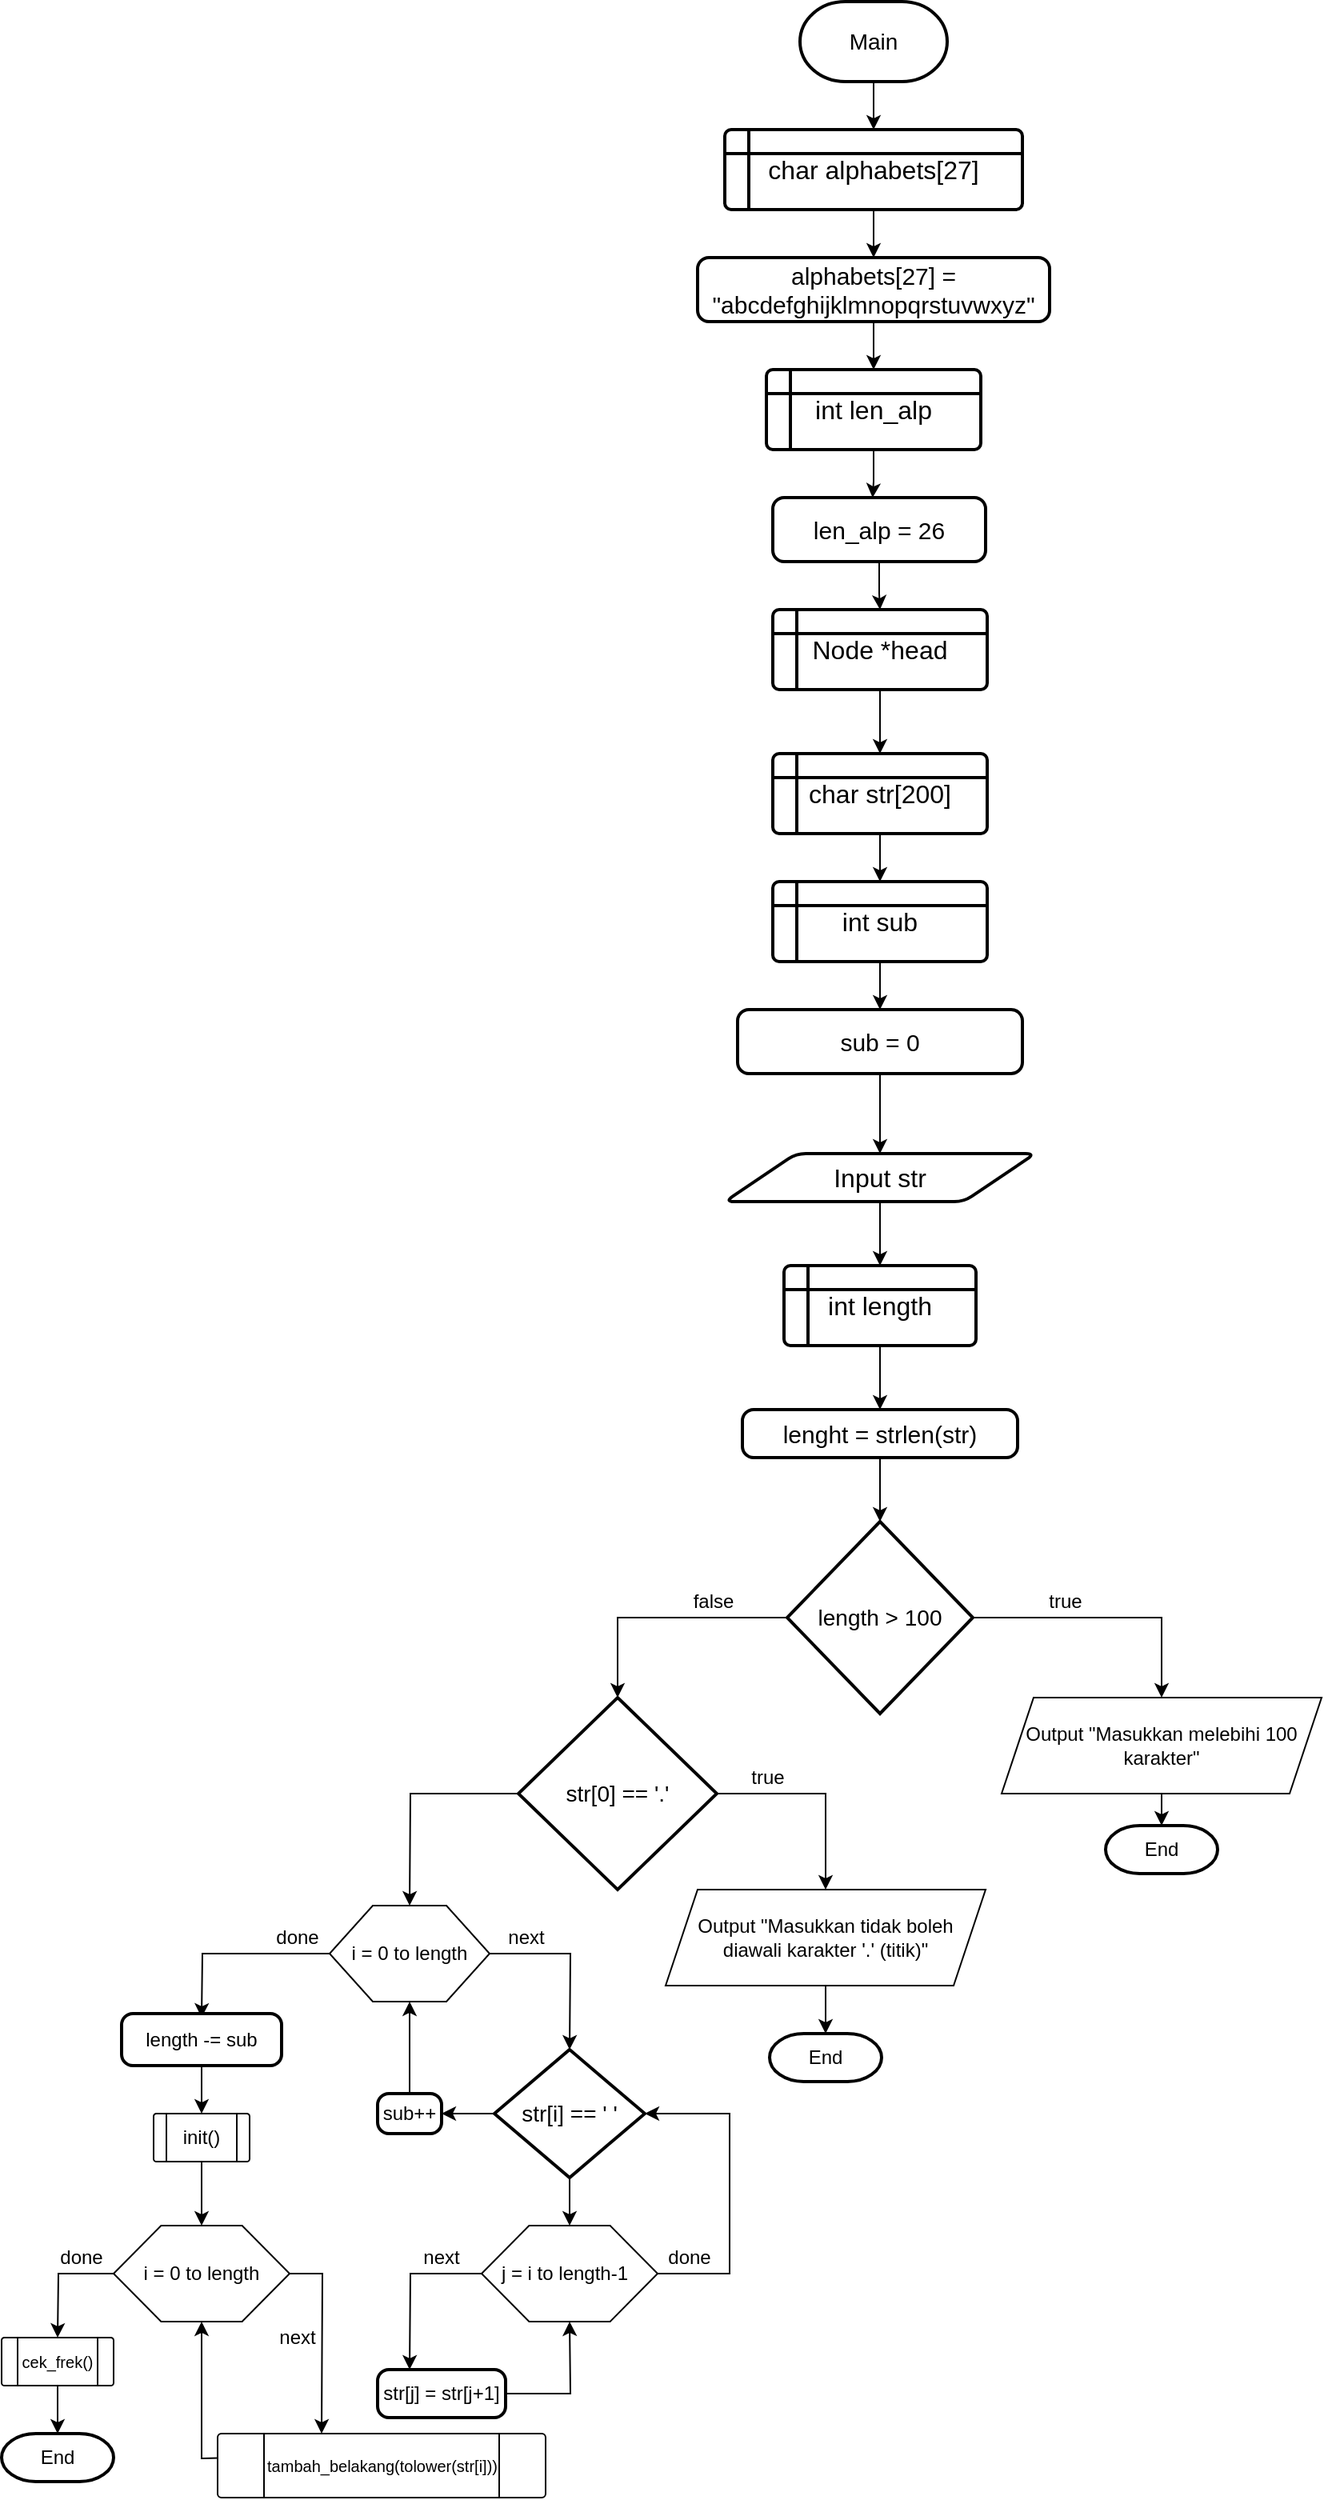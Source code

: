 <mxfile version="14.9.3" type="device"><diagram id="C5RBs43oDa-KdzZeNtuy" name="Page-1"><mxGraphModel dx="1927" dy="1599" grid="1" gridSize="10" guides="1" tooltips="1" connect="1" arrows="1" fold="1" page="1" pageScale="1" pageWidth="827" pageHeight="1169" math="0" shadow="0"><root><mxCell id="WIyWlLk6GJQsqaUBKTNV-0"/><mxCell id="WIyWlLk6GJQsqaUBKTNV-1" parent="WIyWlLk6GJQsqaUBKTNV-0"/><mxCell id="atIX-E4bU0-wylJhvgya-6" style="edgeStyle=orthogonalEdgeStyle;rounded=0;orthogonalLoop=1;jettySize=auto;html=1;entryX=0.5;entryY=0;entryDx=0;entryDy=0;" parent="WIyWlLk6GJQsqaUBKTNV-1" source="atIX-E4bU0-wylJhvgya-4" edge="1"><mxGeometry relative="1" as="geometry"><mxPoint x="39" y="-20" as="targetPoint"/></mxGeometry></mxCell><mxCell id="atIX-E4bU0-wylJhvgya-4" value="&lt;font style=&quot;font-size: 16px&quot;&gt;Input str&lt;/font&gt;" style="shape=parallelogram;html=1;strokeWidth=2;perimeter=parallelogramPerimeter;whiteSpace=wrap;rounded=1;arcSize=12;size=0.23;" parent="WIyWlLk6GJQsqaUBKTNV-1" vertex="1"><mxGeometry x="-58" y="-90" width="194" height="30" as="geometry"/></mxCell><mxCell id="atIX-E4bU0-wylJhvgya-10" style="edgeStyle=orthogonalEdgeStyle;rounded=0;orthogonalLoop=1;jettySize=auto;html=1;entryX=0.5;entryY=0;entryDx=0;entryDy=0;" parent="WIyWlLk6GJQsqaUBKTNV-1" source="atIX-E4bU0-wylJhvgya-8" target="atIX-E4bU0-wylJhvgya-9" edge="1"><mxGeometry relative="1" as="geometry"/></mxCell><mxCell id="atIX-E4bU0-wylJhvgya-8" value="&lt;font style=&quot;font-size: 16px&quot;&gt;int length&lt;/font&gt;" style="shape=internalStorage;whiteSpace=wrap;html=1;dx=15;dy=15;rounded=1;arcSize=8;strokeWidth=2;" parent="WIyWlLk6GJQsqaUBKTNV-1" vertex="1"><mxGeometry x="-21" y="-20" width="120" height="50" as="geometry"/></mxCell><mxCell id="atIX-E4bU0-wylJhvgya-12" style="edgeStyle=orthogonalEdgeStyle;rounded=0;orthogonalLoop=1;jettySize=auto;html=1;entryX=0.5;entryY=0;entryDx=0;entryDy=0;entryPerimeter=0;" parent="WIyWlLk6GJQsqaUBKTNV-1" source="atIX-E4bU0-wylJhvgya-9" target="atIX-E4bU0-wylJhvgya-11" edge="1"><mxGeometry relative="1" as="geometry"/></mxCell><mxCell id="atIX-E4bU0-wylJhvgya-9" value="&lt;font style=&quot;font-size: 15px&quot;&gt;lenght = strlen(str)&lt;/font&gt;" style="rounded=1;whiteSpace=wrap;html=1;absoluteArcSize=1;arcSize=14;strokeWidth=2;" parent="WIyWlLk6GJQsqaUBKTNV-1" vertex="1"><mxGeometry x="-47" y="70" width="172" height="30" as="geometry"/></mxCell><mxCell id="atIX-E4bU0-wylJhvgya-13" style="edgeStyle=orthogonalEdgeStyle;rounded=0;orthogonalLoop=1;jettySize=auto;html=1;" parent="WIyWlLk6GJQsqaUBKTNV-1" source="atIX-E4bU0-wylJhvgya-11" edge="1"><mxGeometry relative="1" as="geometry"><mxPoint x="215" y="250" as="targetPoint"/><Array as="points"><mxPoint x="215" y="200"/></Array></mxGeometry></mxCell><mxCell id="atIX-E4bU0-wylJhvgya-17" style="edgeStyle=orthogonalEdgeStyle;rounded=0;orthogonalLoop=1;jettySize=auto;html=1;" parent="WIyWlLk6GJQsqaUBKTNV-1" source="atIX-E4bU0-wylJhvgya-11" edge="1"><mxGeometry relative="1" as="geometry"><mxPoint x="-125" y="250.0" as="targetPoint"/><Array as="points"><mxPoint x="-125" y="200"/></Array></mxGeometry></mxCell><mxCell id="atIX-E4bU0-wylJhvgya-11" value="&lt;font style=&quot;font-size: 14px&quot;&gt;length &amp;gt; 100&lt;/font&gt;" style="strokeWidth=2;html=1;shape=mxgraph.flowchart.decision;whiteSpace=wrap;" parent="WIyWlLk6GJQsqaUBKTNV-1" vertex="1"><mxGeometry x="-19" y="140" width="116" height="120" as="geometry"/></mxCell><mxCell id="atIX-E4bU0-wylJhvgya-14" value="true" style="text;html=1;strokeColor=none;fillColor=none;align=center;verticalAlign=middle;whiteSpace=wrap;rounded=0;" parent="WIyWlLk6GJQsqaUBKTNV-1" vertex="1"><mxGeometry x="135" y="180.0" width="40" height="20" as="geometry"/></mxCell><mxCell id="atIX-E4bU0-wylJhvgya-15" value="false" style="text;html=1;strokeColor=none;fillColor=none;align=center;verticalAlign=middle;whiteSpace=wrap;rounded=0;" parent="WIyWlLk6GJQsqaUBKTNV-1" vertex="1"><mxGeometry x="-85" y="180.0" width="40" height="20" as="geometry"/></mxCell><mxCell id="atIX-E4bU0-wylJhvgya-24" style="edgeStyle=orthogonalEdgeStyle;rounded=0;orthogonalLoop=1;jettySize=auto;html=1;entryX=0.5;entryY=0;entryDx=0;entryDy=0;entryPerimeter=0;" parent="WIyWlLk6GJQsqaUBKTNV-1" source="atIX-E4bU0-wylJhvgya-16" target="atIX-E4bU0-wylJhvgya-23" edge="1"><mxGeometry relative="1" as="geometry"/></mxCell><mxCell id="atIX-E4bU0-wylJhvgya-16" value="Output &quot;Masukkan melebihi 100 karakter&quot;" style="shape=parallelogram;perimeter=parallelogramPerimeter;whiteSpace=wrap;html=1;fixedSize=1;" parent="WIyWlLk6GJQsqaUBKTNV-1" vertex="1"><mxGeometry x="115" y="250" width="200" height="60" as="geometry"/></mxCell><mxCell id="atIX-E4bU0-wylJhvgya-21" style="edgeStyle=orthogonalEdgeStyle;rounded=0;orthogonalLoop=1;jettySize=auto;html=1;" parent="WIyWlLk6GJQsqaUBKTNV-1" source="atIX-E4bU0-wylJhvgya-19" edge="1"><mxGeometry relative="1" as="geometry"><mxPoint x="5" y="370" as="targetPoint"/><Array as="points"><mxPoint x="5" y="310"/></Array></mxGeometry></mxCell><mxCell id="atIX-E4bU0-wylJhvgya-28" style="edgeStyle=orthogonalEdgeStyle;rounded=0;orthogonalLoop=1;jettySize=auto;html=1;" parent="WIyWlLk6GJQsqaUBKTNV-1" source="atIX-E4bU0-wylJhvgya-19" edge="1"><mxGeometry relative="1" as="geometry"><mxPoint x="-255" y="380" as="targetPoint"/></mxGeometry></mxCell><mxCell id="atIX-E4bU0-wylJhvgya-19" value="&lt;font style=&quot;font-size: 14px&quot;&gt;str[0] == '.'&lt;/font&gt;" style="strokeWidth=2;html=1;shape=mxgraph.flowchart.decision;whiteSpace=wrap;" parent="WIyWlLk6GJQsqaUBKTNV-1" vertex="1"><mxGeometry x="-187" y="250" width="124" height="120" as="geometry"/></mxCell><mxCell id="atIX-E4bU0-wylJhvgya-26" style="edgeStyle=orthogonalEdgeStyle;rounded=0;orthogonalLoop=1;jettySize=auto;html=1;" parent="WIyWlLk6GJQsqaUBKTNV-1" source="atIX-E4bU0-wylJhvgya-22" target="atIX-E4bU0-wylJhvgya-25" edge="1"><mxGeometry relative="1" as="geometry"/></mxCell><mxCell id="atIX-E4bU0-wylJhvgya-22" value="Output&amp;nbsp;&quot;Masukkan tidak boleh diawali karakter '.' (titik)&quot;" style="shape=parallelogram;perimeter=parallelogramPerimeter;whiteSpace=wrap;html=1;fixedSize=1;" parent="WIyWlLk6GJQsqaUBKTNV-1" vertex="1"><mxGeometry x="-95" y="370" width="200" height="60" as="geometry"/></mxCell><mxCell id="atIX-E4bU0-wylJhvgya-23" value="End" style="strokeWidth=2;html=1;shape=mxgraph.flowchart.terminator;whiteSpace=wrap;" parent="WIyWlLk6GJQsqaUBKTNV-1" vertex="1"><mxGeometry x="180" y="330" width="70" height="30" as="geometry"/></mxCell><mxCell id="atIX-E4bU0-wylJhvgya-25" value="End" style="strokeWidth=2;html=1;shape=mxgraph.flowchart.terminator;whiteSpace=wrap;" parent="WIyWlLk6GJQsqaUBKTNV-1" vertex="1"><mxGeometry x="-30" y="460" width="70" height="30" as="geometry"/></mxCell><mxCell id="atIX-E4bU0-wylJhvgya-27" value="true" style="text;html=1;strokeColor=none;fillColor=none;align=center;verticalAlign=middle;whiteSpace=wrap;rounded=0;" parent="WIyWlLk6GJQsqaUBKTNV-1" vertex="1"><mxGeometry x="-51" y="290.0" width="40" height="20" as="geometry"/></mxCell><mxCell id="atIX-E4bU0-wylJhvgya-54" style="edgeStyle=orthogonalEdgeStyle;rounded=0;orthogonalLoop=1;jettySize=auto;html=1;" parent="WIyWlLk6GJQsqaUBKTNV-1" source="atIX-E4bU0-wylJhvgya-29" edge="1"><mxGeometry relative="1" as="geometry"><mxPoint x="-385" y="450" as="targetPoint"/></mxGeometry></mxCell><mxCell id="atIX-E4bU0-wylJhvgya-29" value="" style="verticalLabelPosition=bottom;verticalAlign=top;html=1;shape=hexagon;perimeter=hexagonPerimeter2;arcSize=6;size=0.27;" parent="WIyWlLk6GJQsqaUBKTNV-1" vertex="1"><mxGeometry x="-305" y="380" width="100" height="60" as="geometry"/></mxCell><mxCell id="atIX-E4bU0-wylJhvgya-32" style="edgeStyle=orthogonalEdgeStyle;rounded=0;orthogonalLoop=1;jettySize=auto;html=1;" parent="WIyWlLk6GJQsqaUBKTNV-1" source="atIX-E4bU0-wylJhvgya-30" edge="1"><mxGeometry relative="1" as="geometry"><mxPoint x="-155" y="470" as="targetPoint"/></mxGeometry></mxCell><mxCell id="atIX-E4bU0-wylJhvgya-30" value="i = 0 to length" style="text;html=1;strokeColor=none;fillColor=none;align=center;verticalAlign=middle;whiteSpace=wrap;rounded=0;" parent="WIyWlLk6GJQsqaUBKTNV-1" vertex="1"><mxGeometry x="-305" y="400" width="100" height="20" as="geometry"/></mxCell><mxCell id="atIX-E4bU0-wylJhvgya-36" style="edgeStyle=orthogonalEdgeStyle;rounded=0;orthogonalLoop=1;jettySize=auto;html=1;entryX=0.5;entryY=0;entryDx=0;entryDy=0;" parent="WIyWlLk6GJQsqaUBKTNV-1" source="atIX-E4bU0-wylJhvgya-33" target="atIX-E4bU0-wylJhvgya-35" edge="1"><mxGeometry relative="1" as="geometry"/></mxCell><mxCell id="atIX-E4bU0-wylJhvgya-47" style="edgeStyle=orthogonalEdgeStyle;rounded=0;orthogonalLoop=1;jettySize=auto;html=1;" parent="WIyWlLk6GJQsqaUBKTNV-1" source="atIX-E4bU0-wylJhvgya-33" edge="1"><mxGeometry relative="1" as="geometry"><mxPoint x="-235" y="510" as="targetPoint"/></mxGeometry></mxCell><mxCell id="atIX-E4bU0-wylJhvgya-33" value="&lt;font style=&quot;font-size: 14px&quot;&gt;str[i] == ' '&lt;/font&gt;" style="strokeWidth=2;html=1;shape=mxgraph.flowchart.decision;whiteSpace=wrap;" parent="WIyWlLk6GJQsqaUBKTNV-1" vertex="1"><mxGeometry x="-202" y="470" width="94" height="80" as="geometry"/></mxCell><mxCell id="atIX-E4bU0-wylJhvgya-44" style="edgeStyle=orthogonalEdgeStyle;rounded=0;orthogonalLoop=1;jettySize=auto;html=1;" parent="WIyWlLk6GJQsqaUBKTNV-1" source="atIX-E4bU0-wylJhvgya-35" edge="1"><mxGeometry relative="1" as="geometry"><mxPoint x="-255" y="670" as="targetPoint"/></mxGeometry></mxCell><mxCell id="atIX-E4bU0-wylJhvgya-46" style="edgeStyle=orthogonalEdgeStyle;rounded=0;orthogonalLoop=1;jettySize=auto;html=1;entryX=1;entryY=0.5;entryDx=0;entryDy=0;entryPerimeter=0;" parent="WIyWlLk6GJQsqaUBKTNV-1" source="atIX-E4bU0-wylJhvgya-35" target="atIX-E4bU0-wylJhvgya-33" edge="1"><mxGeometry relative="1" as="geometry"><mxPoint x="-105" y="510" as="targetPoint"/><Array as="points"><mxPoint x="-55" y="610"/><mxPoint x="-55" y="510"/></Array></mxGeometry></mxCell><mxCell id="atIX-E4bU0-wylJhvgya-35" value="" style="verticalLabelPosition=bottom;verticalAlign=top;html=1;shape=hexagon;perimeter=hexagonPerimeter2;arcSize=6;size=0.27;" parent="WIyWlLk6GJQsqaUBKTNV-1" vertex="1"><mxGeometry x="-210" y="580" width="110" height="60" as="geometry"/></mxCell><mxCell id="atIX-E4bU0-wylJhvgya-37" value="j = i to length-1" style="text;html=1;strokeColor=none;fillColor=none;align=center;verticalAlign=middle;whiteSpace=wrap;rounded=0;" parent="WIyWlLk6GJQsqaUBKTNV-1" vertex="1"><mxGeometry x="-208" y="600" width="100" height="20" as="geometry"/></mxCell><mxCell id="atIX-E4bU0-wylJhvgya-45" style="edgeStyle=orthogonalEdgeStyle;rounded=0;orthogonalLoop=1;jettySize=auto;html=1;" parent="WIyWlLk6GJQsqaUBKTNV-1" source="atIX-E4bU0-wylJhvgya-39" edge="1"><mxGeometry relative="1" as="geometry"><mxPoint x="-155" y="640" as="targetPoint"/></mxGeometry></mxCell><mxCell id="atIX-E4bU0-wylJhvgya-39" value="str[j] = str[j+1]" style="rounded=1;whiteSpace=wrap;html=1;absoluteArcSize=1;arcSize=14;strokeWidth=2;" parent="WIyWlLk6GJQsqaUBKTNV-1" vertex="1"><mxGeometry x="-275" y="670" width="80" height="30" as="geometry"/></mxCell><mxCell id="atIX-E4bU0-wylJhvgya-41" value="next" style="text;html=1;strokeColor=none;fillColor=none;align=center;verticalAlign=middle;whiteSpace=wrap;rounded=0;" parent="WIyWlLk6GJQsqaUBKTNV-1" vertex="1"><mxGeometry x="-255" y="590.0" width="40" height="20" as="geometry"/></mxCell><mxCell id="atIX-E4bU0-wylJhvgya-49" style="edgeStyle=orthogonalEdgeStyle;rounded=0;orthogonalLoop=1;jettySize=auto;html=1;entryX=0.5;entryY=1;entryDx=0;entryDy=0;" parent="WIyWlLk6GJQsqaUBKTNV-1" source="atIX-E4bU0-wylJhvgya-48" target="atIX-E4bU0-wylJhvgya-29" edge="1"><mxGeometry relative="1" as="geometry"/></mxCell><mxCell id="atIX-E4bU0-wylJhvgya-48" value="sub++" style="rounded=1;whiteSpace=wrap;html=1;absoluteArcSize=1;arcSize=14;strokeWidth=2;" parent="WIyWlLk6GJQsqaUBKTNV-1" vertex="1"><mxGeometry x="-275" y="497.5" width="40" height="25" as="geometry"/></mxCell><mxCell id="atIX-E4bU0-wylJhvgya-50" value="done" style="text;html=1;strokeColor=none;fillColor=none;align=center;verticalAlign=middle;whiteSpace=wrap;rounded=0;" parent="WIyWlLk6GJQsqaUBKTNV-1" vertex="1"><mxGeometry x="-100" y="590.0" width="40" height="20" as="geometry"/></mxCell><mxCell id="atIX-E4bU0-wylJhvgya-51" value="next" style="text;html=1;strokeColor=none;fillColor=none;align=center;verticalAlign=middle;whiteSpace=wrap;rounded=0;" parent="WIyWlLk6GJQsqaUBKTNV-1" vertex="1"><mxGeometry x="-202" y="390.0" width="40" height="20" as="geometry"/></mxCell><mxCell id="atIX-E4bU0-wylJhvgya-52" value="done" style="text;html=1;strokeColor=none;fillColor=none;align=center;verticalAlign=middle;whiteSpace=wrap;rounded=0;" parent="WIyWlLk6GJQsqaUBKTNV-1" vertex="1"><mxGeometry x="-345" y="390.0" width="40" height="20" as="geometry"/></mxCell><mxCell id="atIX-E4bU0-wylJhvgya-57" style="edgeStyle=orthogonalEdgeStyle;rounded=0;orthogonalLoop=1;jettySize=auto;html=1;entryX=0.5;entryY=0;entryDx=0;entryDy=0;" parent="WIyWlLk6GJQsqaUBKTNV-1" source="atIX-E4bU0-wylJhvgya-55" target="atIX-E4bU0-wylJhvgya-56" edge="1"><mxGeometry relative="1" as="geometry"/></mxCell><mxCell id="atIX-E4bU0-wylJhvgya-55" value="length -= sub" style="rounded=1;whiteSpace=wrap;html=1;absoluteArcSize=1;arcSize=14;strokeWidth=2;" parent="WIyWlLk6GJQsqaUBKTNV-1" vertex="1"><mxGeometry x="-435" y="447.5" width="100" height="32.5" as="geometry"/></mxCell><mxCell id="atIX-E4bU0-wylJhvgya-61" style="edgeStyle=orthogonalEdgeStyle;rounded=0;orthogonalLoop=1;jettySize=auto;html=1;entryX=0.5;entryY=0;entryDx=0;entryDy=0;" parent="WIyWlLk6GJQsqaUBKTNV-1" source="atIX-E4bU0-wylJhvgya-56" target="atIX-E4bU0-wylJhvgya-59" edge="1"><mxGeometry relative="1" as="geometry"/></mxCell><mxCell id="atIX-E4bU0-wylJhvgya-56" value="" style="verticalLabelPosition=bottom;verticalAlign=top;html=1;shape=process;whiteSpace=wrap;rounded=1;size=0.14;arcSize=6;" parent="WIyWlLk6GJQsqaUBKTNV-1" vertex="1"><mxGeometry x="-415" y="510" width="60" height="30" as="geometry"/></mxCell><mxCell id="atIX-E4bU0-wylJhvgya-58" value="init()" style="text;html=1;strokeColor=none;fillColor=none;align=center;verticalAlign=middle;whiteSpace=wrap;rounded=0;" parent="WIyWlLk6GJQsqaUBKTNV-1" vertex="1"><mxGeometry x="-405" y="515.0" width="40" height="20" as="geometry"/></mxCell><mxCell id="atIX-E4bU0-wylJhvgya-65" style="edgeStyle=orthogonalEdgeStyle;rounded=0;orthogonalLoop=1;jettySize=auto;html=1;" parent="WIyWlLk6GJQsqaUBKTNV-1" source="atIX-E4bU0-wylJhvgya-59" edge="1"><mxGeometry relative="1" as="geometry"><mxPoint x="-310" y="710" as="targetPoint"/></mxGeometry></mxCell><mxCell id="atIX-E4bU0-wylJhvgya-69" style="edgeStyle=orthogonalEdgeStyle;rounded=0;orthogonalLoop=1;jettySize=auto;html=1;" parent="WIyWlLk6GJQsqaUBKTNV-1" source="atIX-E4bU0-wylJhvgya-59" edge="1"><mxGeometry relative="1" as="geometry"><mxPoint x="-475" y="650" as="targetPoint"/></mxGeometry></mxCell><mxCell id="atIX-E4bU0-wylJhvgya-59" value="" style="verticalLabelPosition=bottom;verticalAlign=top;html=1;shape=hexagon;perimeter=hexagonPerimeter2;arcSize=6;size=0.27;" parent="WIyWlLk6GJQsqaUBKTNV-1" vertex="1"><mxGeometry x="-440" y="580" width="110" height="60" as="geometry"/></mxCell><mxCell id="atIX-E4bU0-wylJhvgya-62" value="i = 0 to length" style="text;html=1;strokeColor=none;fillColor=none;align=center;verticalAlign=middle;whiteSpace=wrap;rounded=0;" parent="WIyWlLk6GJQsqaUBKTNV-1" vertex="1"><mxGeometry x="-435" y="600" width="100" height="20" as="geometry"/></mxCell><mxCell id="atIX-E4bU0-wylJhvgya-66" style="edgeStyle=orthogonalEdgeStyle;rounded=0;orthogonalLoop=1;jettySize=auto;html=1;" parent="WIyWlLk6GJQsqaUBKTNV-1" edge="1"><mxGeometry relative="1" as="geometry"><mxPoint x="-385" y="640" as="targetPoint"/><mxPoint x="-365" y="725" as="sourcePoint"/></mxGeometry></mxCell><mxCell id="atIX-E4bU0-wylJhvgya-67" value="next" style="text;html=1;strokeColor=none;fillColor=none;align=center;verticalAlign=middle;whiteSpace=wrap;rounded=0;" parent="WIyWlLk6GJQsqaUBKTNV-1" vertex="1"><mxGeometry x="-345" y="640.0" width="40" height="20" as="geometry"/></mxCell><mxCell id="atIX-E4bU0-wylJhvgya-70" value="done" style="text;html=1;strokeColor=none;fillColor=none;align=center;verticalAlign=middle;whiteSpace=wrap;rounded=0;" parent="WIyWlLk6GJQsqaUBKTNV-1" vertex="1"><mxGeometry x="-480" y="590.0" width="40" height="20" as="geometry"/></mxCell><mxCell id="atIX-E4bU0-wylJhvgya-82" style="edgeStyle=orthogonalEdgeStyle;rounded=0;orthogonalLoop=1;jettySize=auto;html=1;entryX=0.5;entryY=0;entryDx=0;entryDy=0;entryPerimeter=0;" parent="WIyWlLk6GJQsqaUBKTNV-1" source="atIX-E4bU0-wylJhvgya-71" target="atIX-E4bU0-wylJhvgya-79" edge="1"><mxGeometry relative="1" as="geometry"/></mxCell><mxCell id="atIX-E4bU0-wylJhvgya-71" value="" style="verticalLabelPosition=bottom;verticalAlign=top;html=1;shape=process;whiteSpace=wrap;rounded=1;size=0.14;arcSize=6;" parent="WIyWlLk6GJQsqaUBKTNV-1" vertex="1"><mxGeometry x="-510" y="650" width="70" height="30" as="geometry"/></mxCell><mxCell id="atIX-E4bU0-wylJhvgya-72" value="" style="verticalLabelPosition=bottom;verticalAlign=top;html=1;shape=process;whiteSpace=wrap;rounded=1;size=0.14;arcSize=6;" parent="WIyWlLk6GJQsqaUBKTNV-1" vertex="1"><mxGeometry x="-375" y="710" width="205" height="40" as="geometry"/></mxCell><mxCell id="atIX-E4bU0-wylJhvgya-74" value="&lt;font style=&quot;font-size: 10px&quot;&gt;tambah_belakang(tolower(str[i]))&lt;/font&gt;" style="text;html=1;strokeColor=none;fillColor=none;align=center;verticalAlign=middle;rounded=0;whiteSpace=wrap;" parent="WIyWlLk6GJQsqaUBKTNV-1" vertex="1"><mxGeometry x="-292.5" y="720" width="40" height="20" as="geometry"/></mxCell><mxCell id="atIX-E4bU0-wylJhvgya-77" value="&lt;font style=&quot;font-size: 10px&quot;&gt;cek_frek()&lt;/font&gt;" style="text;html=1;strokeColor=none;fillColor=none;align=center;verticalAlign=middle;rounded=0;whiteSpace=wrap;" parent="WIyWlLk6GJQsqaUBKTNV-1" vertex="1"><mxGeometry x="-495" y="655" width="40" height="20" as="geometry"/></mxCell><mxCell id="atIX-E4bU0-wylJhvgya-79" value="End" style="strokeWidth=2;html=1;shape=mxgraph.flowchart.terminator;whiteSpace=wrap;" parent="WIyWlLk6GJQsqaUBKTNV-1" vertex="1"><mxGeometry x="-510" y="710" width="70" height="30" as="geometry"/></mxCell><mxCell id="CIu0WJ0V3hnDbdyxD46h-2" style="edgeStyle=orthogonalEdgeStyle;rounded=0;orthogonalLoop=1;jettySize=auto;html=1;entryX=0.5;entryY=0;entryDx=0;entryDy=0;" parent="WIyWlLk6GJQsqaUBKTNV-1" source="CIu0WJ0V3hnDbdyxD46h-0" target="CIu0WJ0V3hnDbdyxD46h-1" edge="1"><mxGeometry relative="1" as="geometry"/></mxCell><mxCell id="CIu0WJ0V3hnDbdyxD46h-0" value="&lt;font style=&quot;font-size: 16px&quot;&gt;char str[200]&lt;/font&gt;" style="shape=internalStorage;whiteSpace=wrap;html=1;dx=15;dy=15;rounded=1;arcSize=8;strokeWidth=2;" parent="WIyWlLk6GJQsqaUBKTNV-1" vertex="1"><mxGeometry x="-28" y="-340" width="134" height="50" as="geometry"/></mxCell><mxCell id="CIu0WJ0V3hnDbdyxD46h-4" style="edgeStyle=orthogonalEdgeStyle;rounded=0;orthogonalLoop=1;jettySize=auto;html=1;entryX=0.5;entryY=0;entryDx=0;entryDy=0;" parent="WIyWlLk6GJQsqaUBKTNV-1" source="CIu0WJ0V3hnDbdyxD46h-1" target="CIu0WJ0V3hnDbdyxD46h-3" edge="1"><mxGeometry relative="1" as="geometry"/></mxCell><mxCell id="CIu0WJ0V3hnDbdyxD46h-1" value="&lt;font style=&quot;font-size: 16px&quot;&gt;int sub&lt;/font&gt;" style="shape=internalStorage;whiteSpace=wrap;html=1;dx=15;dy=15;rounded=1;arcSize=8;strokeWidth=2;" parent="WIyWlLk6GJQsqaUBKTNV-1" vertex="1"><mxGeometry x="-28" y="-260" width="134" height="50" as="geometry"/></mxCell><mxCell id="CIu0WJ0V3hnDbdyxD46h-5" style="edgeStyle=orthogonalEdgeStyle;rounded=0;orthogonalLoop=1;jettySize=auto;html=1;" parent="WIyWlLk6GJQsqaUBKTNV-1" source="CIu0WJ0V3hnDbdyxD46h-3" edge="1"><mxGeometry relative="1" as="geometry"><mxPoint x="39.0" y="-90" as="targetPoint"/></mxGeometry></mxCell><mxCell id="CIu0WJ0V3hnDbdyxD46h-3" value="&lt;font style=&quot;font-size: 15px&quot;&gt;sub = 0&lt;/font&gt;" style="rounded=1;whiteSpace=wrap;html=1;absoluteArcSize=1;arcSize=14;strokeWidth=2;" parent="WIyWlLk6GJQsqaUBKTNV-1" vertex="1"><mxGeometry x="-50" y="-180" width="178" height="40" as="geometry"/></mxCell><mxCell id="CIu0WJ0V3hnDbdyxD46h-9" style="edgeStyle=orthogonalEdgeStyle;rounded=0;orthogonalLoop=1;jettySize=auto;html=1;entryX=0.5;entryY=0;entryDx=0;entryDy=0;" parent="WIyWlLk6GJQsqaUBKTNV-1" source="CIu0WJ0V3hnDbdyxD46h-6" target="CIu0WJ0V3hnDbdyxD46h-8" edge="1"><mxGeometry relative="1" as="geometry"/></mxCell><mxCell id="CIu0WJ0V3hnDbdyxD46h-6" value="&lt;font style=&quot;font-size: 14px&quot;&gt;Main&lt;/font&gt;" style="strokeWidth=2;html=1;shape=mxgraph.flowchart.terminator;whiteSpace=wrap;" parent="WIyWlLk6GJQsqaUBKTNV-1" vertex="1"><mxGeometry x="-11" y="-810" width="92" height="50" as="geometry"/></mxCell><mxCell id="CIu0WJ0V3hnDbdyxD46h-12" style="edgeStyle=orthogonalEdgeStyle;rounded=0;orthogonalLoop=1;jettySize=auto;html=1;entryX=0.5;entryY=0;entryDx=0;entryDy=0;" parent="WIyWlLk6GJQsqaUBKTNV-1" source="CIu0WJ0V3hnDbdyxD46h-8" target="CIu0WJ0V3hnDbdyxD46h-10" edge="1"><mxGeometry relative="1" as="geometry"/></mxCell><mxCell id="CIu0WJ0V3hnDbdyxD46h-8" value="&lt;font style=&quot;font-size: 16px&quot;&gt;char alphabets[27]&lt;/font&gt;" style="shape=internalStorage;whiteSpace=wrap;html=1;dx=15;dy=15;rounded=1;arcSize=8;strokeWidth=2;" parent="WIyWlLk6GJQsqaUBKTNV-1" vertex="1"><mxGeometry x="-58" y="-730" width="186" height="50" as="geometry"/></mxCell><mxCell id="CIu0WJ0V3hnDbdyxD46h-14" style="edgeStyle=orthogonalEdgeStyle;rounded=0;orthogonalLoop=1;jettySize=auto;html=1;" parent="WIyWlLk6GJQsqaUBKTNV-1" source="CIu0WJ0V3hnDbdyxD46h-10" target="CIu0WJ0V3hnDbdyxD46h-13" edge="1"><mxGeometry relative="1" as="geometry"/></mxCell><mxCell id="CIu0WJ0V3hnDbdyxD46h-10" value="&lt;font style=&quot;font-size: 15px&quot;&gt;alphabets[27] = &quot;abcdefghijklmnopqrstuvwxyz&quot;&lt;/font&gt;" style="rounded=1;whiteSpace=wrap;html=1;absoluteArcSize=1;arcSize=14;strokeWidth=2;" parent="WIyWlLk6GJQsqaUBKTNV-1" vertex="1"><mxGeometry x="-75" y="-650" width="220" height="40" as="geometry"/></mxCell><mxCell id="CIu0WJ0V3hnDbdyxD46h-16" style="edgeStyle=orthogonalEdgeStyle;rounded=0;orthogonalLoop=1;jettySize=auto;html=1;entryX=0.469;entryY=0.001;entryDx=0;entryDy=0;entryPerimeter=0;" parent="WIyWlLk6GJQsqaUBKTNV-1" source="CIu0WJ0V3hnDbdyxD46h-13" target="CIu0WJ0V3hnDbdyxD46h-15" edge="1"><mxGeometry relative="1" as="geometry"/></mxCell><mxCell id="CIu0WJ0V3hnDbdyxD46h-13" value="&lt;font style=&quot;font-size: 16px&quot;&gt;int len_alp&lt;/font&gt;" style="shape=internalStorage;whiteSpace=wrap;html=1;dx=15;dy=15;rounded=1;arcSize=8;strokeWidth=2;" parent="WIyWlLk6GJQsqaUBKTNV-1" vertex="1"><mxGeometry x="-32" y="-580" width="134" height="50" as="geometry"/></mxCell><mxCell id="CIu0WJ0V3hnDbdyxD46h-19" style="edgeStyle=orthogonalEdgeStyle;rounded=0;orthogonalLoop=1;jettySize=auto;html=1;" parent="WIyWlLk6GJQsqaUBKTNV-1" source="CIu0WJ0V3hnDbdyxD46h-15" target="CIu0WJ0V3hnDbdyxD46h-17" edge="1"><mxGeometry relative="1" as="geometry"/></mxCell><mxCell id="CIu0WJ0V3hnDbdyxD46h-15" value="&lt;font style=&quot;font-size: 15px&quot;&gt;len_alp = 26&lt;/font&gt;" style="rounded=1;whiteSpace=wrap;html=1;absoluteArcSize=1;arcSize=14;strokeWidth=2;" parent="WIyWlLk6GJQsqaUBKTNV-1" vertex="1"><mxGeometry x="-28" y="-500" width="133" height="40" as="geometry"/></mxCell><mxCell id="CIu0WJ0V3hnDbdyxD46h-20" style="edgeStyle=orthogonalEdgeStyle;rounded=0;orthogonalLoop=1;jettySize=auto;html=1;entryX=0.5;entryY=0;entryDx=0;entryDy=0;" parent="WIyWlLk6GJQsqaUBKTNV-1" source="CIu0WJ0V3hnDbdyxD46h-17" target="CIu0WJ0V3hnDbdyxD46h-0" edge="1"><mxGeometry relative="1" as="geometry"/></mxCell><mxCell id="CIu0WJ0V3hnDbdyxD46h-17" value="&lt;font style=&quot;font-size: 16px&quot;&gt;Node *head&lt;/font&gt;" style="shape=internalStorage;whiteSpace=wrap;html=1;dx=15;dy=15;rounded=1;arcSize=8;strokeWidth=2;" parent="WIyWlLk6GJQsqaUBKTNV-1" vertex="1"><mxGeometry x="-28" y="-430" width="134" height="50" as="geometry"/></mxCell></root></mxGraphModel></diagram></mxfile>